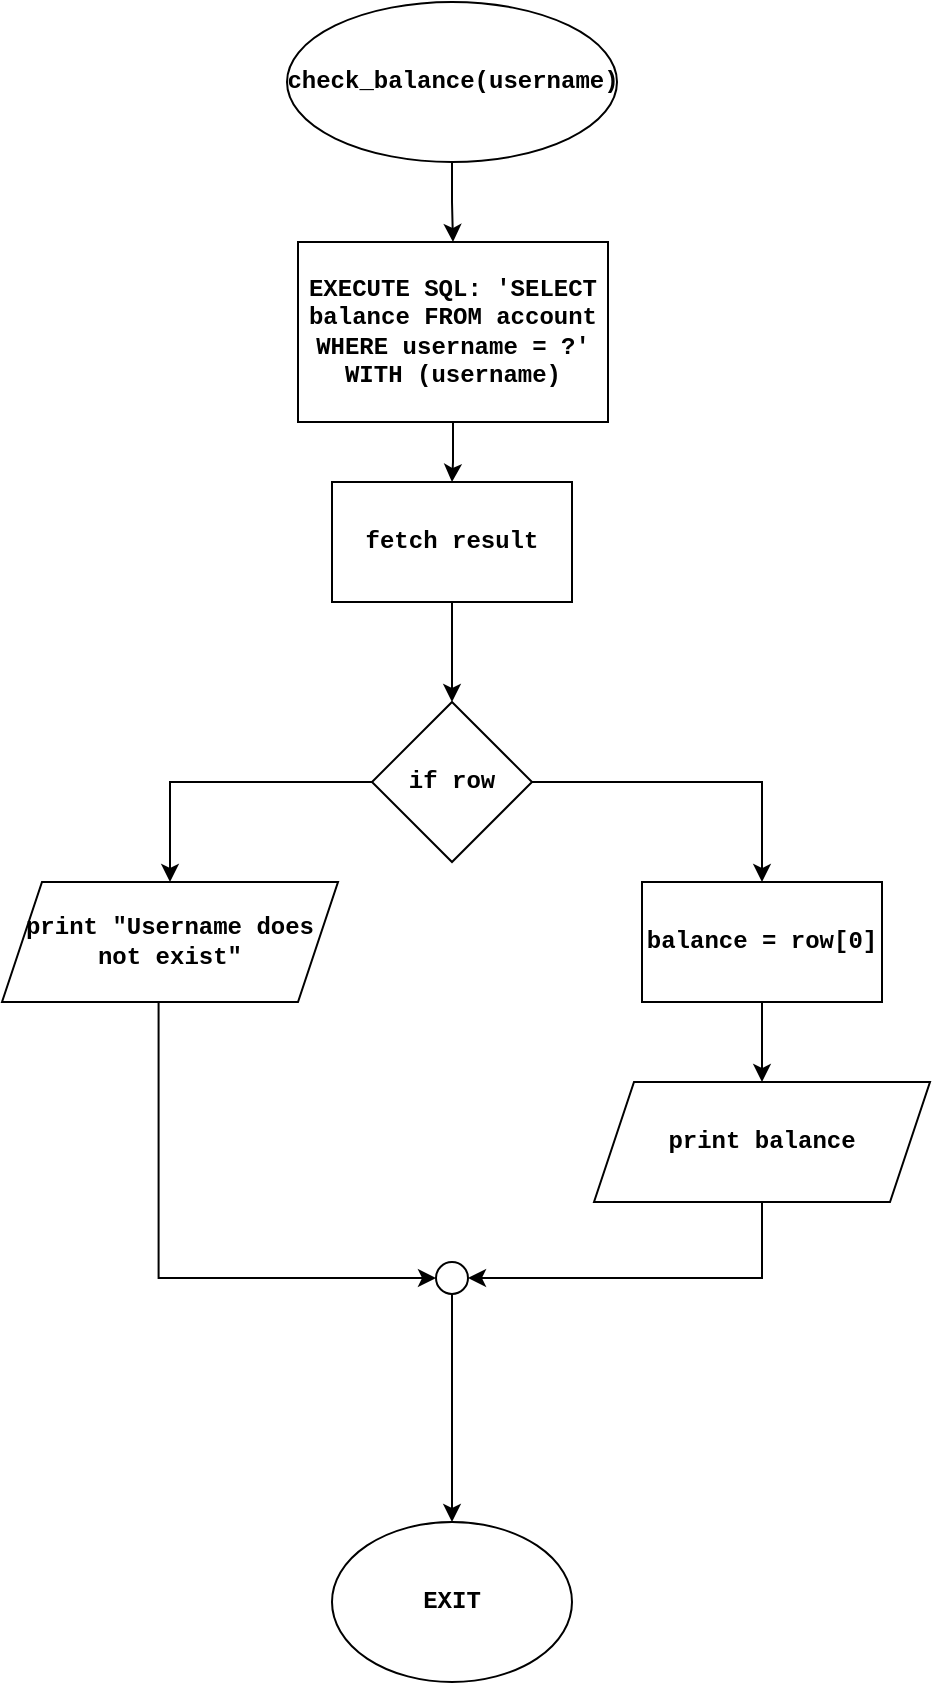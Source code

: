 <mxfile version="26.0.9">
  <diagram name="Page-1" id="s6thS9IbMFVx1m-ueALn">
    <mxGraphModel dx="2049" dy="1194" grid="1" gridSize="10" guides="1" tooltips="1" connect="1" arrows="1" fold="1" page="1" pageScale="1" pageWidth="850" pageHeight="420" math="0" shadow="0">
      <root>
        <mxCell id="0" />
        <mxCell id="1" parent="0" />
        <mxCell id="5u754qztrXLN08ZIF9fW-3" value="" style="edgeStyle=orthogonalEdgeStyle;rounded=0;orthogonalLoop=1;jettySize=auto;html=1;fontStyle=1;fontFamily=Courier New;" edge="1" parent="1" source="c3NgomEwf4D693YvPxA1-1" target="5u754qztrXLN08ZIF9fW-2">
          <mxGeometry relative="1" as="geometry" />
        </mxCell>
        <mxCell id="c3NgomEwf4D693YvPxA1-1" value="check_balance(username)" style="ellipse;whiteSpace=wrap;html=1;fontStyle=1;fontFamily=Courier New;" parent="1" vertex="1">
          <mxGeometry x="342.5" width="165" height="80" as="geometry" />
        </mxCell>
        <mxCell id="c3NgomEwf4D693YvPxA1-36" value="EXIT" style="ellipse;whiteSpace=wrap;html=1;fontStyle=1;fontFamily=Courier New;" parent="1" vertex="1">
          <mxGeometry x="365" y="760" width="120" height="80" as="geometry" />
        </mxCell>
        <mxCell id="5u754qztrXLN08ZIF9fW-5" value="" style="edgeStyle=orthogonalEdgeStyle;rounded=0;orthogonalLoop=1;jettySize=auto;html=1;fontStyle=1;fontFamily=Courier New;" edge="1" parent="1" source="5u754qztrXLN08ZIF9fW-2" target="5u754qztrXLN08ZIF9fW-4">
          <mxGeometry relative="1" as="geometry" />
        </mxCell>
        <mxCell id="5u754qztrXLN08ZIF9fW-2" value="EXECUTE SQL: &#39;SELECT balance FROM account WHERE username = ?&#39; WITH (username)" style="whiteSpace=wrap;html=1;fontStyle=1;fontFamily=Courier New;" vertex="1" parent="1">
          <mxGeometry x="348" y="120" width="155" height="90" as="geometry" />
        </mxCell>
        <mxCell id="5u754qztrXLN08ZIF9fW-7" value="" style="edgeStyle=orthogonalEdgeStyle;rounded=0;orthogonalLoop=1;jettySize=auto;html=1;fontStyle=1;fontFamily=Courier New;" edge="1" parent="1" source="5u754qztrXLN08ZIF9fW-4" target="5u754qztrXLN08ZIF9fW-6">
          <mxGeometry relative="1" as="geometry" />
        </mxCell>
        <mxCell id="5u754qztrXLN08ZIF9fW-4" value="fetch result" style="whiteSpace=wrap;html=1;fontStyle=1;fontFamily=Courier New;" vertex="1" parent="1">
          <mxGeometry x="365" y="240" width="120" height="60" as="geometry" />
        </mxCell>
        <mxCell id="5u754qztrXLN08ZIF9fW-9" value="" style="edgeStyle=orthogonalEdgeStyle;rounded=0;orthogonalLoop=1;jettySize=auto;html=1;fontStyle=1;fontFamily=Courier New;" edge="1" parent="1" source="5u754qztrXLN08ZIF9fW-6" target="5u754qztrXLN08ZIF9fW-8">
          <mxGeometry relative="1" as="geometry" />
        </mxCell>
        <mxCell id="5u754qztrXLN08ZIF9fW-11" value="" style="edgeStyle=orthogonalEdgeStyle;rounded=0;orthogonalLoop=1;jettySize=auto;html=1;fontStyle=1;fontFamily=Courier New;" edge="1" parent="1" source="5u754qztrXLN08ZIF9fW-6" target="5u754qztrXLN08ZIF9fW-10">
          <mxGeometry relative="1" as="geometry" />
        </mxCell>
        <mxCell id="5u754qztrXLN08ZIF9fW-6" value="if row" style="rhombus;whiteSpace=wrap;html=1;fontStyle=1;fontFamily=Courier New;" vertex="1" parent="1">
          <mxGeometry x="385" y="350" width="80" height="80" as="geometry" />
        </mxCell>
        <mxCell id="5u754qztrXLN08ZIF9fW-17" style="edgeStyle=orthogonalEdgeStyle;rounded=0;orthogonalLoop=1;jettySize=auto;html=1;exitX=0.5;exitY=1;exitDx=0;exitDy=0;entryX=0.5;entryY=0;entryDx=0;entryDy=0;fontStyle=1;fontFamily=Courier New;" edge="1" parent="1" source="5u754qztrXLN08ZIF9fW-8" target="5u754qztrXLN08ZIF9fW-16">
          <mxGeometry relative="1" as="geometry" />
        </mxCell>
        <mxCell id="5u754qztrXLN08ZIF9fW-8" value="balance = row[0]" style="whiteSpace=wrap;html=1;fontStyle=1;fontFamily=Courier New;" vertex="1" parent="1">
          <mxGeometry x="520" y="440" width="120" height="60" as="geometry" />
        </mxCell>
        <mxCell id="5u754qztrXLN08ZIF9fW-13" style="edgeStyle=orthogonalEdgeStyle;rounded=0;orthogonalLoop=1;jettySize=auto;html=1;entryX=0;entryY=0.5;entryDx=0;entryDy=0;exitX=0.466;exitY=1.008;exitDx=0;exitDy=0;exitPerimeter=0;fontStyle=1;fontFamily=Courier New;" edge="1" parent="1" source="5u754qztrXLN08ZIF9fW-10" target="5u754qztrXLN08ZIF9fW-12">
          <mxGeometry relative="1" as="geometry" />
        </mxCell>
        <mxCell id="5u754qztrXLN08ZIF9fW-10" value="print &quot;Username does not exist&quot;" style="shape=parallelogram;perimeter=parallelogramPerimeter;whiteSpace=wrap;html=1;fixedSize=1;fontStyle=1;fontFamily=Courier New;" vertex="1" parent="1">
          <mxGeometry x="200" y="440" width="168" height="60" as="geometry" />
        </mxCell>
        <mxCell id="5u754qztrXLN08ZIF9fW-15" style="edgeStyle=orthogonalEdgeStyle;rounded=0;orthogonalLoop=1;jettySize=auto;html=1;exitX=0.5;exitY=1;exitDx=0;exitDy=0;entryX=0.5;entryY=0;entryDx=0;entryDy=0;fontStyle=1;fontFamily=Courier New;" edge="1" parent="1" source="5u754qztrXLN08ZIF9fW-12" target="c3NgomEwf4D693YvPxA1-36">
          <mxGeometry relative="1" as="geometry" />
        </mxCell>
        <mxCell id="5u754qztrXLN08ZIF9fW-12" value="" style="ellipse;whiteSpace=wrap;html=1;aspect=fixed;fontStyle=1;fontFamily=Courier New;" vertex="1" parent="1">
          <mxGeometry x="417" y="630" width="16" height="16" as="geometry" />
        </mxCell>
        <mxCell id="5u754qztrXLN08ZIF9fW-18" style="edgeStyle=orthogonalEdgeStyle;rounded=0;orthogonalLoop=1;jettySize=auto;html=1;exitX=0.5;exitY=1;exitDx=0;exitDy=0;entryX=1;entryY=0.5;entryDx=0;entryDy=0;fontStyle=1;fontFamily=Courier New;" edge="1" parent="1" source="5u754qztrXLN08ZIF9fW-16" target="5u754qztrXLN08ZIF9fW-12">
          <mxGeometry relative="1" as="geometry" />
        </mxCell>
        <mxCell id="5u754qztrXLN08ZIF9fW-16" value="print balance" style="shape=parallelogram;perimeter=parallelogramPerimeter;whiteSpace=wrap;html=1;fixedSize=1;fontStyle=1;fontFamily=Courier New;" vertex="1" parent="1">
          <mxGeometry x="496" y="540" width="168" height="60" as="geometry" />
        </mxCell>
      </root>
    </mxGraphModel>
  </diagram>
</mxfile>
